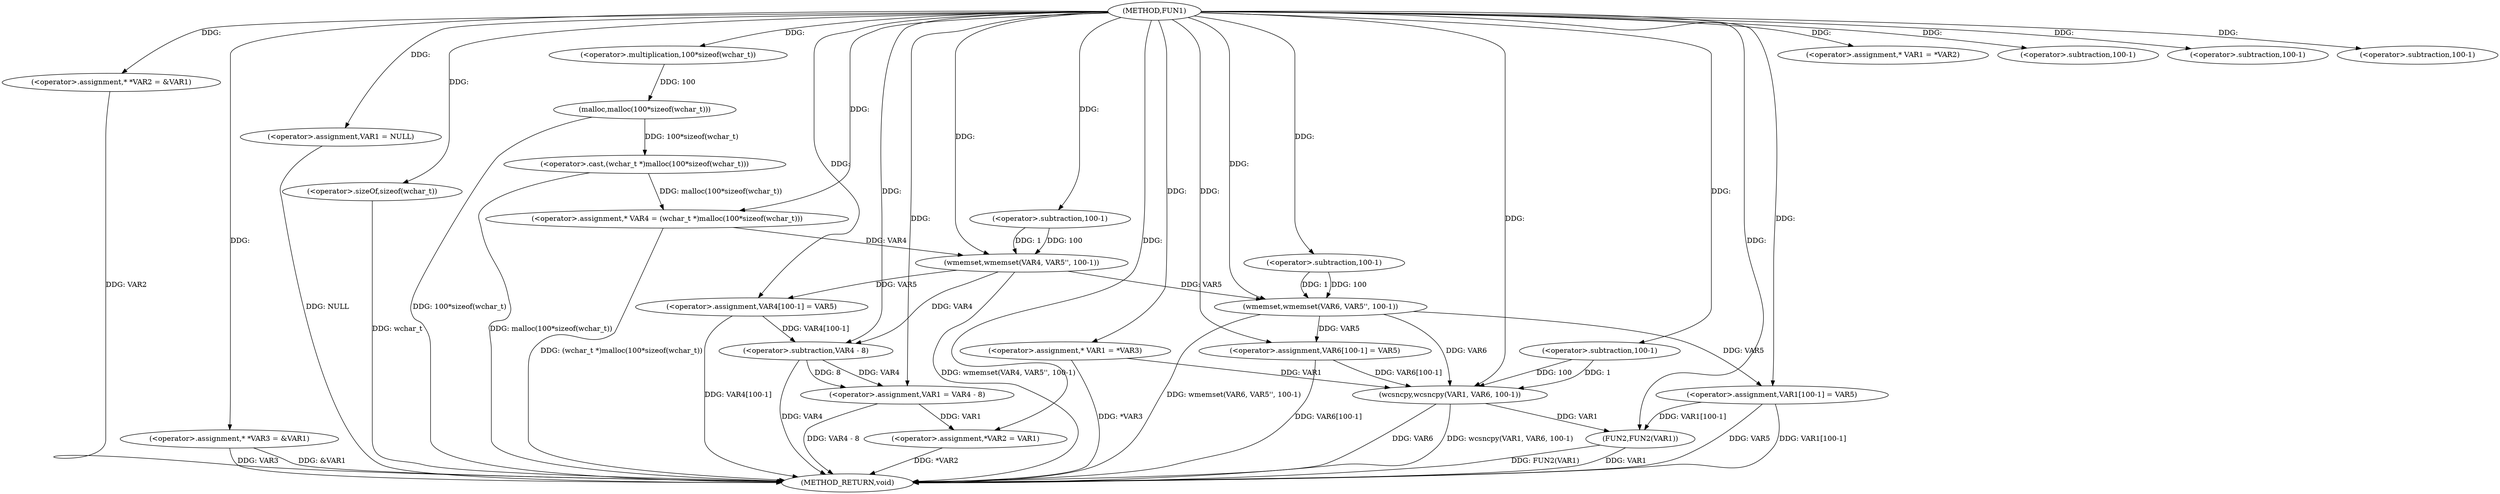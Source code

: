 digraph FUN1 {  
"1000100" [label = "(METHOD,FUN1)" ]
"1000191" [label = "(METHOD_RETURN,void)" ]
"1000104" [label = "(<operator>.assignment,* *VAR2 = &VAR1)" ]
"1000109" [label = "(<operator>.assignment,* *VAR3 = &VAR1)" ]
"1000113" [label = "(<operator>.assignment,VAR1 = NULL)" ]
"1000118" [label = "(<operator>.assignment,* VAR1 = *VAR2)" ]
"1000124" [label = "(<operator>.assignment,* VAR4 = (wchar_t *)malloc(100*sizeof(wchar_t)))" ]
"1000126" [label = "(<operator>.cast,(wchar_t *)malloc(100*sizeof(wchar_t)))" ]
"1000128" [label = "(malloc,malloc(100*sizeof(wchar_t)))" ]
"1000129" [label = "(<operator>.multiplication,100*sizeof(wchar_t))" ]
"1000131" [label = "(<operator>.sizeOf,sizeof(wchar_t))" ]
"1000133" [label = "(wmemset,wmemset(VAR4, VAR5'', 100-1))" ]
"1000136" [label = "(<operator>.subtraction,100-1)" ]
"1000139" [label = "(<operator>.assignment,VAR4[100-1] = VAR5)" ]
"1000142" [label = "(<operator>.subtraction,100-1)" ]
"1000146" [label = "(<operator>.assignment,VAR1 = VAR4 - 8)" ]
"1000148" [label = "(<operator>.subtraction,VAR4 - 8)" ]
"1000151" [label = "(<operator>.assignment,*VAR2 = VAR1)" ]
"1000157" [label = "(<operator>.assignment,* VAR1 = *VAR3)" ]
"1000163" [label = "(wmemset,wmemset(VAR6, VAR5'', 100-1))" ]
"1000166" [label = "(<operator>.subtraction,100-1)" ]
"1000169" [label = "(<operator>.assignment,VAR6[100-1] = VAR5)" ]
"1000172" [label = "(<operator>.subtraction,100-1)" ]
"1000176" [label = "(wcsncpy,wcsncpy(VAR1, VAR6, 100-1))" ]
"1000179" [label = "(<operator>.subtraction,100-1)" ]
"1000182" [label = "(<operator>.assignment,VAR1[100-1] = VAR5)" ]
"1000185" [label = "(<operator>.subtraction,100-1)" ]
"1000189" [label = "(FUN2,FUN2(VAR1))" ]
  "1000124" -> "1000191"  [ label = "DDG: (wchar_t *)malloc(100*sizeof(wchar_t))"] 
  "1000104" -> "1000191"  [ label = "DDG: VAR2"] 
  "1000189" -> "1000191"  [ label = "DDG: FUN2(VAR1)"] 
  "1000128" -> "1000191"  [ label = "DDG: 100*sizeof(wchar_t)"] 
  "1000113" -> "1000191"  [ label = "DDG: NULL"] 
  "1000133" -> "1000191"  [ label = "DDG: wmemset(VAR4, VAR5'', 100-1)"] 
  "1000169" -> "1000191"  [ label = "DDG: VAR6[100-1]"] 
  "1000126" -> "1000191"  [ label = "DDG: malloc(100*sizeof(wchar_t))"] 
  "1000157" -> "1000191"  [ label = "DDG: *VAR3"] 
  "1000182" -> "1000191"  [ label = "DDG: VAR5"] 
  "1000176" -> "1000191"  [ label = "DDG: VAR6"] 
  "1000189" -> "1000191"  [ label = "DDG: VAR1"] 
  "1000131" -> "1000191"  [ label = "DDG: wchar_t"] 
  "1000139" -> "1000191"  [ label = "DDG: VAR4[100-1]"] 
  "1000151" -> "1000191"  [ label = "DDG: *VAR2"] 
  "1000148" -> "1000191"  [ label = "DDG: VAR4"] 
  "1000146" -> "1000191"  [ label = "DDG: VAR4 - 8"] 
  "1000176" -> "1000191"  [ label = "DDG: wcsncpy(VAR1, VAR6, 100-1)"] 
  "1000109" -> "1000191"  [ label = "DDG: VAR3"] 
  "1000163" -> "1000191"  [ label = "DDG: wmemset(VAR6, VAR5'', 100-1)"] 
  "1000109" -> "1000191"  [ label = "DDG: &VAR1"] 
  "1000182" -> "1000191"  [ label = "DDG: VAR1[100-1]"] 
  "1000100" -> "1000104"  [ label = "DDG: "] 
  "1000100" -> "1000109"  [ label = "DDG: "] 
  "1000100" -> "1000113"  [ label = "DDG: "] 
  "1000100" -> "1000118"  [ label = "DDG: "] 
  "1000126" -> "1000124"  [ label = "DDG: malloc(100*sizeof(wchar_t))"] 
  "1000100" -> "1000124"  [ label = "DDG: "] 
  "1000128" -> "1000126"  [ label = "DDG: 100*sizeof(wchar_t)"] 
  "1000129" -> "1000128"  [ label = "DDG: 100"] 
  "1000100" -> "1000129"  [ label = "DDG: "] 
  "1000100" -> "1000131"  [ label = "DDG: "] 
  "1000124" -> "1000133"  [ label = "DDG: VAR4"] 
  "1000100" -> "1000133"  [ label = "DDG: "] 
  "1000136" -> "1000133"  [ label = "DDG: 100"] 
  "1000136" -> "1000133"  [ label = "DDG: 1"] 
  "1000100" -> "1000136"  [ label = "DDG: "] 
  "1000133" -> "1000139"  [ label = "DDG: VAR5"] 
  "1000100" -> "1000139"  [ label = "DDG: "] 
  "1000100" -> "1000142"  [ label = "DDG: "] 
  "1000148" -> "1000146"  [ label = "DDG: VAR4"] 
  "1000148" -> "1000146"  [ label = "DDG: 8"] 
  "1000100" -> "1000146"  [ label = "DDG: "] 
  "1000139" -> "1000148"  [ label = "DDG: VAR4[100-1]"] 
  "1000133" -> "1000148"  [ label = "DDG: VAR4"] 
  "1000100" -> "1000148"  [ label = "DDG: "] 
  "1000146" -> "1000151"  [ label = "DDG: VAR1"] 
  "1000100" -> "1000151"  [ label = "DDG: "] 
  "1000100" -> "1000157"  [ label = "DDG: "] 
  "1000100" -> "1000163"  [ label = "DDG: "] 
  "1000133" -> "1000163"  [ label = "DDG: VAR5"] 
  "1000166" -> "1000163"  [ label = "DDG: 100"] 
  "1000166" -> "1000163"  [ label = "DDG: 1"] 
  "1000100" -> "1000166"  [ label = "DDG: "] 
  "1000163" -> "1000169"  [ label = "DDG: VAR5"] 
  "1000100" -> "1000169"  [ label = "DDG: "] 
  "1000100" -> "1000172"  [ label = "DDG: "] 
  "1000157" -> "1000176"  [ label = "DDG: VAR1"] 
  "1000100" -> "1000176"  [ label = "DDG: "] 
  "1000163" -> "1000176"  [ label = "DDG: VAR6"] 
  "1000169" -> "1000176"  [ label = "DDG: VAR6[100-1]"] 
  "1000179" -> "1000176"  [ label = "DDG: 100"] 
  "1000179" -> "1000176"  [ label = "DDG: 1"] 
  "1000100" -> "1000179"  [ label = "DDG: "] 
  "1000100" -> "1000182"  [ label = "DDG: "] 
  "1000163" -> "1000182"  [ label = "DDG: VAR5"] 
  "1000100" -> "1000185"  [ label = "DDG: "] 
  "1000176" -> "1000189"  [ label = "DDG: VAR1"] 
  "1000182" -> "1000189"  [ label = "DDG: VAR1[100-1]"] 
  "1000100" -> "1000189"  [ label = "DDG: "] 
}
